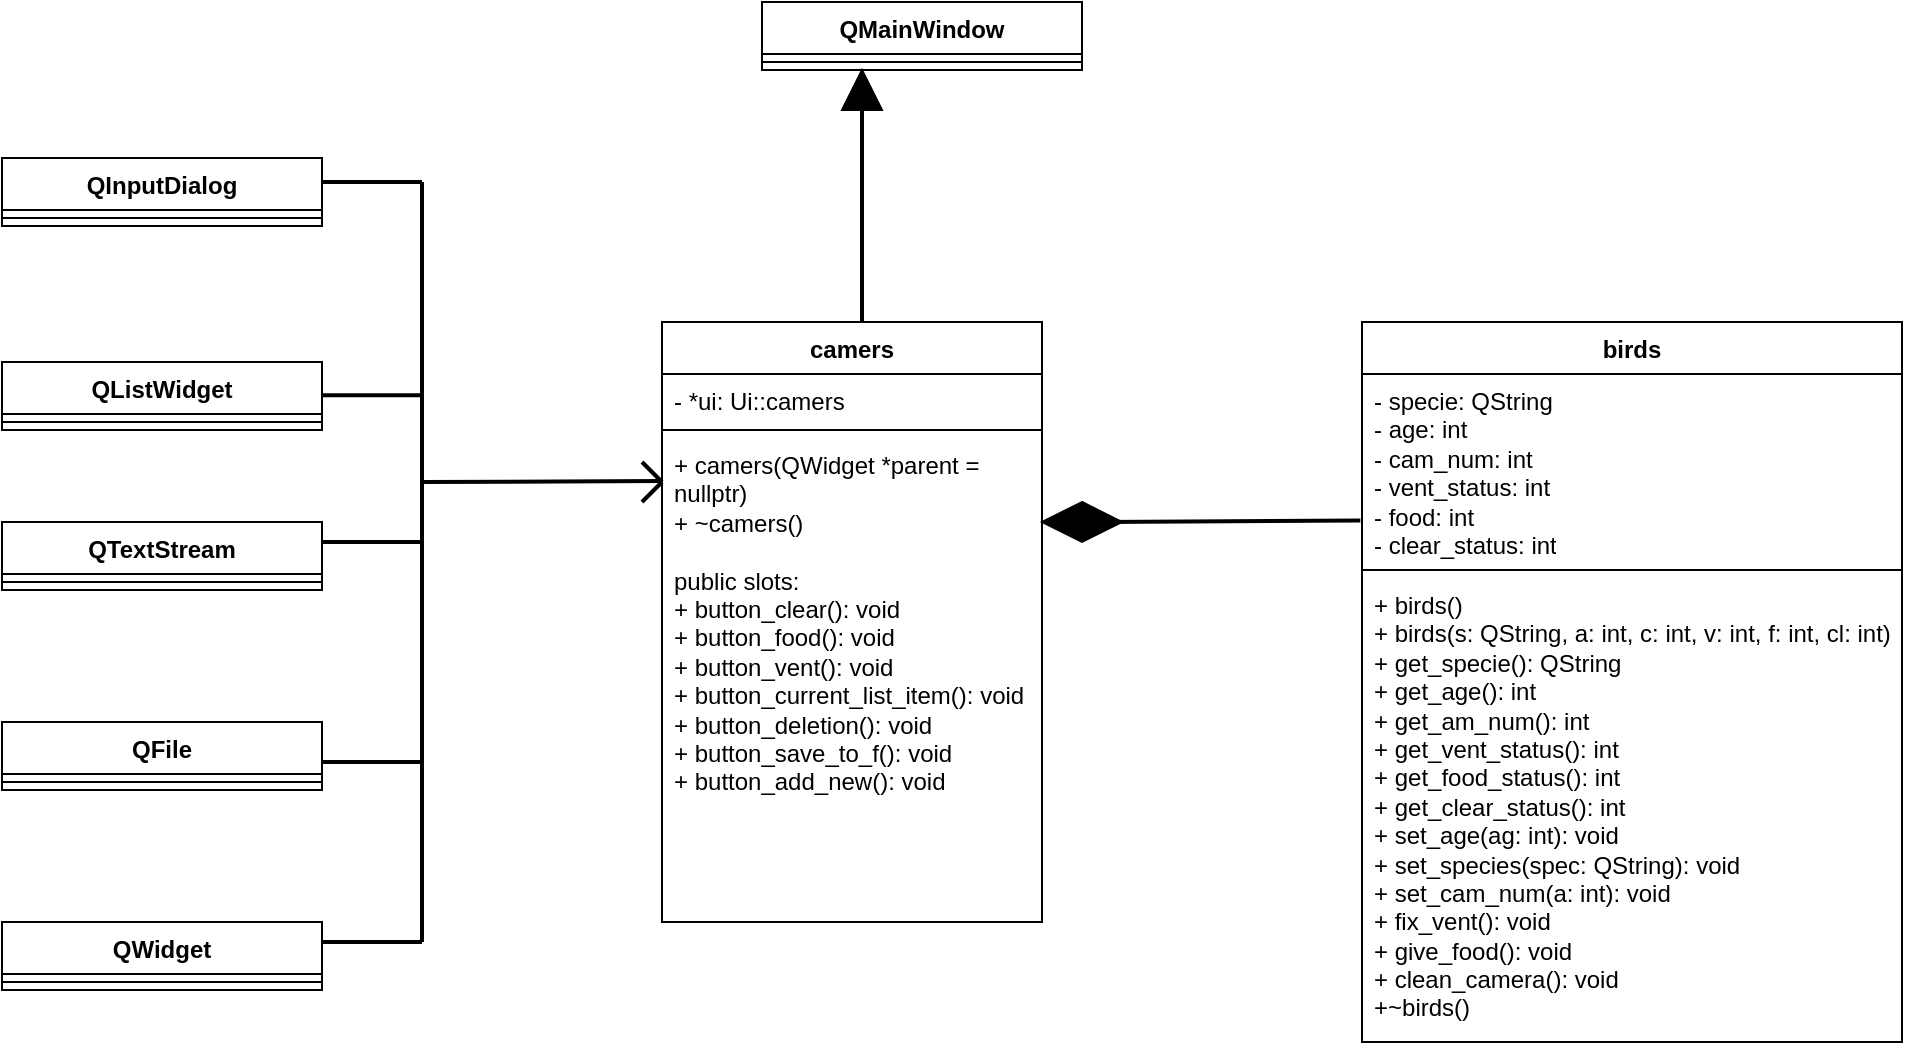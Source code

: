 <mxfile version="22.1.2" type="device">
  <diagram name="Страница — 1" id="l6aYRHjx6kaIwgjtSCR1">
    <mxGraphModel dx="2261" dy="836" grid="1" gridSize="10" guides="1" tooltips="1" connect="1" arrows="1" fold="1" page="1" pageScale="1" pageWidth="827" pageHeight="1169" math="0" shadow="0">
      <root>
        <mxCell id="0" />
        <mxCell id="1" parent="0" />
        <mxCell id="WcJ2prqHf0XNvB-CJlzO-5" value="birds" style="swimlane;fontStyle=1;align=center;verticalAlign=top;childLayout=stackLayout;horizontal=1;startSize=26;horizontalStack=0;resizeParent=1;resizeParentMax=0;resizeLast=0;collapsible=1;marginBottom=0;whiteSpace=wrap;html=1;" parent="1" vertex="1">
          <mxGeometry x="420" y="420" width="270" height="360" as="geometry" />
        </mxCell>
        <mxCell id="WcJ2prqHf0XNvB-CJlzO-6" value="- specie: QString&lt;br&gt;- age: int&lt;br&gt;- cam_num: int&lt;br&gt;- vent_status: int&lt;br&gt;- food: int&lt;br&gt;- clear_status: int" style="text;strokeColor=none;fillColor=none;align=left;verticalAlign=top;spacingLeft=4;spacingRight=4;overflow=hidden;rotatable=0;points=[[0,0.5],[1,0.5]];portConstraint=eastwest;whiteSpace=wrap;html=1;" parent="WcJ2prqHf0XNvB-CJlzO-5" vertex="1">
          <mxGeometry y="26" width="270" height="94" as="geometry" />
        </mxCell>
        <mxCell id="WcJ2prqHf0XNvB-CJlzO-7" value="" style="line;strokeWidth=1;fillColor=none;align=left;verticalAlign=middle;spacingTop=-1;spacingLeft=3;spacingRight=3;rotatable=0;labelPosition=right;points=[];portConstraint=eastwest;strokeColor=inherit;" parent="WcJ2prqHf0XNvB-CJlzO-5" vertex="1">
          <mxGeometry y="120" width="270" height="8" as="geometry" />
        </mxCell>
        <mxCell id="WcJ2prqHf0XNvB-CJlzO-8" value="+ birds()&lt;br&gt;+ birds(s: QString, a: int, c: int, v: int, f: int, cl: int)&lt;br&gt;+ get_specie(): QString&lt;br&gt;+ get_age(): int&lt;br&gt;+ get_am_num(): int&lt;br&gt;+ get_vent_status(): int&lt;br&gt;+ get_food_status(): int&lt;br&gt;+ get_clear_status(): int&lt;br&gt;+ set_age(ag: int): void&lt;br&gt;+ set_species(spec: QString): void&lt;br&gt;+ set_cam_num(a: int): void&lt;br&gt;+ fix_vent(): void&lt;br&gt;+ give_food(): void&lt;br&gt;+ clean_camera(): void&lt;br&gt;+~birds()" style="text;strokeColor=none;fillColor=none;align=left;verticalAlign=top;spacingLeft=4;spacingRight=4;overflow=hidden;rotatable=0;points=[[0,0.5],[1,0.5]];portConstraint=eastwest;whiteSpace=wrap;html=1;" parent="WcJ2prqHf0XNvB-CJlzO-5" vertex="1">
          <mxGeometry y="128" width="270" height="232" as="geometry" />
        </mxCell>
        <mxCell id="WcJ2prqHf0XNvB-CJlzO-9" value="camers" style="swimlane;fontStyle=1;align=center;verticalAlign=top;childLayout=stackLayout;horizontal=1;startSize=26;horizontalStack=0;resizeParent=1;resizeParentMax=0;resizeLast=0;collapsible=1;marginBottom=0;whiteSpace=wrap;html=1;" parent="1" vertex="1">
          <mxGeometry x="70" y="420" width="190" height="300" as="geometry" />
        </mxCell>
        <mxCell id="WcJ2prqHf0XNvB-CJlzO-10" value="- *ui: Ui::camers&lt;br&gt;" style="text;strokeColor=none;fillColor=none;align=left;verticalAlign=top;spacingLeft=4;spacingRight=4;overflow=hidden;rotatable=0;points=[[0,0.5],[1,0.5]];portConstraint=eastwest;whiteSpace=wrap;html=1;" parent="WcJ2prqHf0XNvB-CJlzO-9" vertex="1">
          <mxGeometry y="26" width="190" height="24" as="geometry" />
        </mxCell>
        <mxCell id="WcJ2prqHf0XNvB-CJlzO-11" value="" style="line;strokeWidth=1;fillColor=none;align=left;verticalAlign=middle;spacingTop=-1;spacingLeft=3;spacingRight=3;rotatable=0;labelPosition=right;points=[];portConstraint=eastwest;strokeColor=inherit;" parent="WcJ2prqHf0XNvB-CJlzO-9" vertex="1">
          <mxGeometry y="50" width="190" height="8" as="geometry" />
        </mxCell>
        <mxCell id="WcJ2prqHf0XNvB-CJlzO-12" value="+ camers(QWidget *parent = nullptr)&lt;br style=&quot;border-color: var(--border-color);&quot;&gt;+ ~camers()&lt;br&gt;&lt;br&gt;public slots:&lt;br&gt;+ button_clear(): void&lt;br&gt;+ button_food(): void&lt;br&gt;+ button_vent(): void&lt;br&gt;+ button_current_list_item(): void&lt;br&gt;+ button_deletion(): void&lt;br&gt;+ button_save_to_f(): void&lt;br&gt;+ button_add_new(): void" style="text;strokeColor=none;fillColor=none;align=left;verticalAlign=top;spacingLeft=4;spacingRight=4;overflow=hidden;rotatable=0;points=[[0,0.5],[1,0.5]];portConstraint=eastwest;whiteSpace=wrap;html=1;" parent="WcJ2prqHf0XNvB-CJlzO-9" vertex="1">
          <mxGeometry y="58" width="190" height="242" as="geometry" />
        </mxCell>
        <mxCell id="WcJ2prqHf0XNvB-CJlzO-13" value="" style="rhombus;whiteSpace=wrap;html=1;fontFamily=Helvetica;fontSize=11;fontColor=default;fillColor=#000000;" parent="1" vertex="1">
          <mxGeometry x="260" y="510" width="40" height="20" as="geometry" />
        </mxCell>
        <mxCell id="WcJ2prqHf0XNvB-CJlzO-14" value="" style="endArrow=none;html=1;rounded=0;labelBackgroundColor=default;strokeColor=default;strokeWidth=2;align=center;verticalAlign=middle;fontFamily=Helvetica;fontSize=11;fontColor=default;shape=connector;entryX=-0.003;entryY=0.779;entryDx=0;entryDy=0;entryPerimeter=0;" parent="1" target="WcJ2prqHf0XNvB-CJlzO-6" edge="1">
          <mxGeometry width="50" height="50" relative="1" as="geometry">
            <mxPoint x="290" y="520" as="sourcePoint" />
            <mxPoint x="340" y="470" as="targetPoint" />
          </mxGeometry>
        </mxCell>
        <mxCell id="Xn2Pg4Rb7_rzJiQM4WOQ-1" value="QMainWindow" style="swimlane;fontStyle=1;align=center;verticalAlign=top;childLayout=stackLayout;horizontal=1;startSize=26;horizontalStack=0;resizeParent=1;resizeParentMax=0;resizeLast=0;collapsible=1;marginBottom=0;whiteSpace=wrap;html=1;" parent="1" vertex="1">
          <mxGeometry x="120" y="260" width="160" height="34" as="geometry" />
        </mxCell>
        <mxCell id="Xn2Pg4Rb7_rzJiQM4WOQ-3" value="" style="line;strokeWidth=1;fillColor=none;align=left;verticalAlign=middle;spacingTop=-1;spacingLeft=3;spacingRight=3;rotatable=0;labelPosition=right;points=[];portConstraint=eastwest;strokeColor=inherit;" parent="Xn2Pg4Rb7_rzJiQM4WOQ-1" vertex="1">
          <mxGeometry y="26" width="160" height="8" as="geometry" />
        </mxCell>
        <mxCell id="Xn2Pg4Rb7_rzJiQM4WOQ-5" value="" style="triangle;whiteSpace=wrap;html=1;rotation=-90;fillColor=#000000;" parent="1" vertex="1">
          <mxGeometry x="160" y="294" width="20" height="20" as="geometry" />
        </mxCell>
        <mxCell id="Xn2Pg4Rb7_rzJiQM4WOQ-7" value="" style="endArrow=none;html=1;rounded=0;labelBackgroundColor=default;strokeColor=default;strokeWidth=2;align=center;verticalAlign=middle;fontFamily=Helvetica;fontSize=11;fontColor=default;shape=connector;entryX=0;entryY=0.5;entryDx=0;entryDy=0;" parent="1" target="Xn2Pg4Rb7_rzJiQM4WOQ-5" edge="1">
          <mxGeometry width="50" height="50" relative="1" as="geometry">
            <mxPoint x="170" y="420" as="sourcePoint" />
            <mxPoint x="220" y="370" as="targetPoint" />
          </mxGeometry>
        </mxCell>
        <mxCell id="EtX70OZFS2RdGQeiNUYi-1" value="QListWidget" style="swimlane;fontStyle=1;align=center;verticalAlign=top;childLayout=stackLayout;horizontal=1;startSize=26;horizontalStack=0;resizeParent=1;resizeParentMax=0;resizeLast=0;collapsible=1;marginBottom=0;whiteSpace=wrap;html=1;" vertex="1" parent="1">
          <mxGeometry x="-260" y="440" width="160" height="34" as="geometry" />
        </mxCell>
        <mxCell id="EtX70OZFS2RdGQeiNUYi-2" value="" style="line;strokeWidth=1;fillColor=none;align=left;verticalAlign=middle;spacingTop=-1;spacingLeft=3;spacingRight=3;rotatable=0;labelPosition=right;points=[];portConstraint=eastwest;strokeColor=inherit;" vertex="1" parent="EtX70OZFS2RdGQeiNUYi-1">
          <mxGeometry y="26" width="160" height="8" as="geometry" />
        </mxCell>
        <mxCell id="EtX70OZFS2RdGQeiNUYi-3" value="QInputDialog" style="swimlane;fontStyle=1;align=center;verticalAlign=top;childLayout=stackLayout;horizontal=1;startSize=26;horizontalStack=0;resizeParent=1;resizeParentMax=0;resizeLast=0;collapsible=1;marginBottom=0;whiteSpace=wrap;html=1;" vertex="1" parent="1">
          <mxGeometry x="-260" y="338" width="160" height="34" as="geometry" />
        </mxCell>
        <mxCell id="EtX70OZFS2RdGQeiNUYi-4" value="" style="line;strokeWidth=1;fillColor=none;align=left;verticalAlign=middle;spacingTop=-1;spacingLeft=3;spacingRight=3;rotatable=0;labelPosition=right;points=[];portConstraint=eastwest;strokeColor=inherit;" vertex="1" parent="EtX70OZFS2RdGQeiNUYi-3">
          <mxGeometry y="26" width="160" height="8" as="geometry" />
        </mxCell>
        <mxCell id="EtX70OZFS2RdGQeiNUYi-5" value="QTextStream" style="swimlane;fontStyle=1;align=center;verticalAlign=top;childLayout=stackLayout;horizontal=1;startSize=26;horizontalStack=0;resizeParent=1;resizeParentMax=0;resizeLast=0;collapsible=1;marginBottom=0;whiteSpace=wrap;html=1;" vertex="1" parent="1">
          <mxGeometry x="-260" y="520" width="160" height="34" as="geometry" />
        </mxCell>
        <mxCell id="EtX70OZFS2RdGQeiNUYi-6" value="" style="line;strokeWidth=1;fillColor=none;align=left;verticalAlign=middle;spacingTop=-1;spacingLeft=3;spacingRight=3;rotatable=0;labelPosition=right;points=[];portConstraint=eastwest;strokeColor=inherit;" vertex="1" parent="EtX70OZFS2RdGQeiNUYi-5">
          <mxGeometry y="26" width="160" height="8" as="geometry" />
        </mxCell>
        <mxCell id="EtX70OZFS2RdGQeiNUYi-7" value="QFile" style="swimlane;fontStyle=1;align=center;verticalAlign=top;childLayout=stackLayout;horizontal=1;startSize=26;horizontalStack=0;resizeParent=1;resizeParentMax=0;resizeLast=0;collapsible=1;marginBottom=0;whiteSpace=wrap;html=1;" vertex="1" parent="1">
          <mxGeometry x="-260" y="620" width="160" height="34" as="geometry" />
        </mxCell>
        <mxCell id="EtX70OZFS2RdGQeiNUYi-8" value="" style="line;strokeWidth=1;fillColor=none;align=left;verticalAlign=middle;spacingTop=-1;spacingLeft=3;spacingRight=3;rotatable=0;labelPosition=right;points=[];portConstraint=eastwest;strokeColor=inherit;" vertex="1" parent="EtX70OZFS2RdGQeiNUYi-7">
          <mxGeometry y="26" width="160" height="8" as="geometry" />
        </mxCell>
        <mxCell id="EtX70OZFS2RdGQeiNUYi-9" value="QWidget" style="swimlane;fontStyle=1;align=center;verticalAlign=top;childLayout=stackLayout;horizontal=1;startSize=26;horizontalStack=0;resizeParent=1;resizeParentMax=0;resizeLast=0;collapsible=1;marginBottom=0;whiteSpace=wrap;html=1;" vertex="1" parent="1">
          <mxGeometry x="-260" y="720" width="160" height="34" as="geometry" />
        </mxCell>
        <mxCell id="EtX70OZFS2RdGQeiNUYi-10" value="" style="line;strokeWidth=1;fillColor=none;align=left;verticalAlign=middle;spacingTop=-1;spacingLeft=3;spacingRight=3;rotatable=0;labelPosition=right;points=[];portConstraint=eastwest;strokeColor=inherit;" vertex="1" parent="EtX70OZFS2RdGQeiNUYi-9">
          <mxGeometry y="26" width="160" height="8" as="geometry" />
        </mxCell>
        <mxCell id="EtX70OZFS2RdGQeiNUYi-11" value="" style="endArrow=none;html=1;rounded=0;labelBackgroundColor=default;strokeColor=default;strokeWidth=2;align=center;verticalAlign=middle;fontFamily=Helvetica;fontSize=11;fontColor=default;shape=connector;" edge="1" parent="1">
          <mxGeometry width="50" height="50" relative="1" as="geometry">
            <mxPoint x="-100" y="350" as="sourcePoint" />
            <mxPoint x="-50" y="350" as="targetPoint" />
          </mxGeometry>
        </mxCell>
        <mxCell id="EtX70OZFS2RdGQeiNUYi-12" value="" style="endArrow=none;html=1;rounded=0;labelBackgroundColor=default;strokeColor=default;strokeWidth=2;align=center;verticalAlign=middle;fontFamily=Helvetica;fontSize=11;fontColor=default;shape=connector;" edge="1" parent="1">
          <mxGeometry width="50" height="50" relative="1" as="geometry">
            <mxPoint x="-100" y="530" as="sourcePoint" />
            <mxPoint x="-50" y="530" as="targetPoint" />
          </mxGeometry>
        </mxCell>
        <mxCell id="EtX70OZFS2RdGQeiNUYi-13" value="" style="endArrow=none;html=1;rounded=0;labelBackgroundColor=default;strokeColor=default;strokeWidth=2;align=center;verticalAlign=middle;fontFamily=Helvetica;fontSize=11;fontColor=default;shape=connector;" edge="1" parent="1">
          <mxGeometry width="50" height="50" relative="1" as="geometry">
            <mxPoint x="-100" y="640" as="sourcePoint" />
            <mxPoint x="-50" y="640" as="targetPoint" />
          </mxGeometry>
        </mxCell>
        <mxCell id="EtX70OZFS2RdGQeiNUYi-14" value="" style="endArrow=none;html=1;rounded=0;labelBackgroundColor=default;strokeColor=default;strokeWidth=2;align=center;verticalAlign=middle;fontFamily=Helvetica;fontSize=11;fontColor=default;shape=connector;" edge="1" parent="1">
          <mxGeometry width="50" height="50" relative="1" as="geometry">
            <mxPoint x="-100" y="456.63" as="sourcePoint" />
            <mxPoint x="-50" y="456.63" as="targetPoint" />
          </mxGeometry>
        </mxCell>
        <mxCell id="EtX70OZFS2RdGQeiNUYi-15" value="" style="endArrow=none;html=1;rounded=0;labelBackgroundColor=default;strokeColor=default;strokeWidth=2;align=center;verticalAlign=middle;fontFamily=Helvetica;fontSize=11;fontColor=default;shape=connector;" edge="1" parent="1">
          <mxGeometry width="50" height="50" relative="1" as="geometry">
            <mxPoint x="-100" y="730" as="sourcePoint" />
            <mxPoint x="-50" y="730" as="targetPoint" />
          </mxGeometry>
        </mxCell>
        <mxCell id="EtX70OZFS2RdGQeiNUYi-16" value="" style="endArrow=none;html=1;rounded=0;labelBackgroundColor=default;strokeColor=default;strokeWidth=2;align=center;verticalAlign=middle;fontFamily=Helvetica;fontSize=11;fontColor=default;shape=connector;" edge="1" parent="1">
          <mxGeometry width="50" height="50" relative="1" as="geometry">
            <mxPoint x="-50" y="730" as="sourcePoint" />
            <mxPoint x="-50" y="350" as="targetPoint" />
          </mxGeometry>
        </mxCell>
        <mxCell id="EtX70OZFS2RdGQeiNUYi-17" value="" style="endArrow=none;html=1;rounded=0;labelBackgroundColor=default;strokeColor=default;strokeWidth=2;align=center;verticalAlign=middle;fontFamily=Helvetica;fontSize=11;fontColor=default;shape=connector;entryX=-0.002;entryY=0.089;entryDx=0;entryDy=0;entryPerimeter=0;" edge="1" parent="1" target="WcJ2prqHf0XNvB-CJlzO-12">
          <mxGeometry width="50" height="50" relative="1" as="geometry">
            <mxPoint x="-50" y="500" as="sourcePoint" />
            <mxPoint y="450" as="targetPoint" />
          </mxGeometry>
        </mxCell>
        <mxCell id="EtX70OZFS2RdGQeiNUYi-18" value="" style="endArrow=none;html=1;rounded=0;labelBackgroundColor=default;strokeColor=default;strokeWidth=2;align=center;verticalAlign=middle;fontFamily=Helvetica;fontSize=11;fontColor=default;shape=connector;" edge="1" parent="1">
          <mxGeometry width="50" height="50" relative="1" as="geometry">
            <mxPoint x="60" y="510" as="sourcePoint" />
            <mxPoint x="70" y="500" as="targetPoint" />
          </mxGeometry>
        </mxCell>
        <mxCell id="EtX70OZFS2RdGQeiNUYi-19" value="" style="endArrow=none;html=1;rounded=0;labelBackgroundColor=default;strokeColor=default;strokeWidth=2;align=center;verticalAlign=middle;fontFamily=Helvetica;fontSize=11;fontColor=default;shape=connector;" edge="1" parent="1">
          <mxGeometry width="50" height="50" relative="1" as="geometry">
            <mxPoint x="60" y="490" as="sourcePoint" />
            <mxPoint x="70" y="500" as="targetPoint" />
          </mxGeometry>
        </mxCell>
      </root>
    </mxGraphModel>
  </diagram>
</mxfile>
